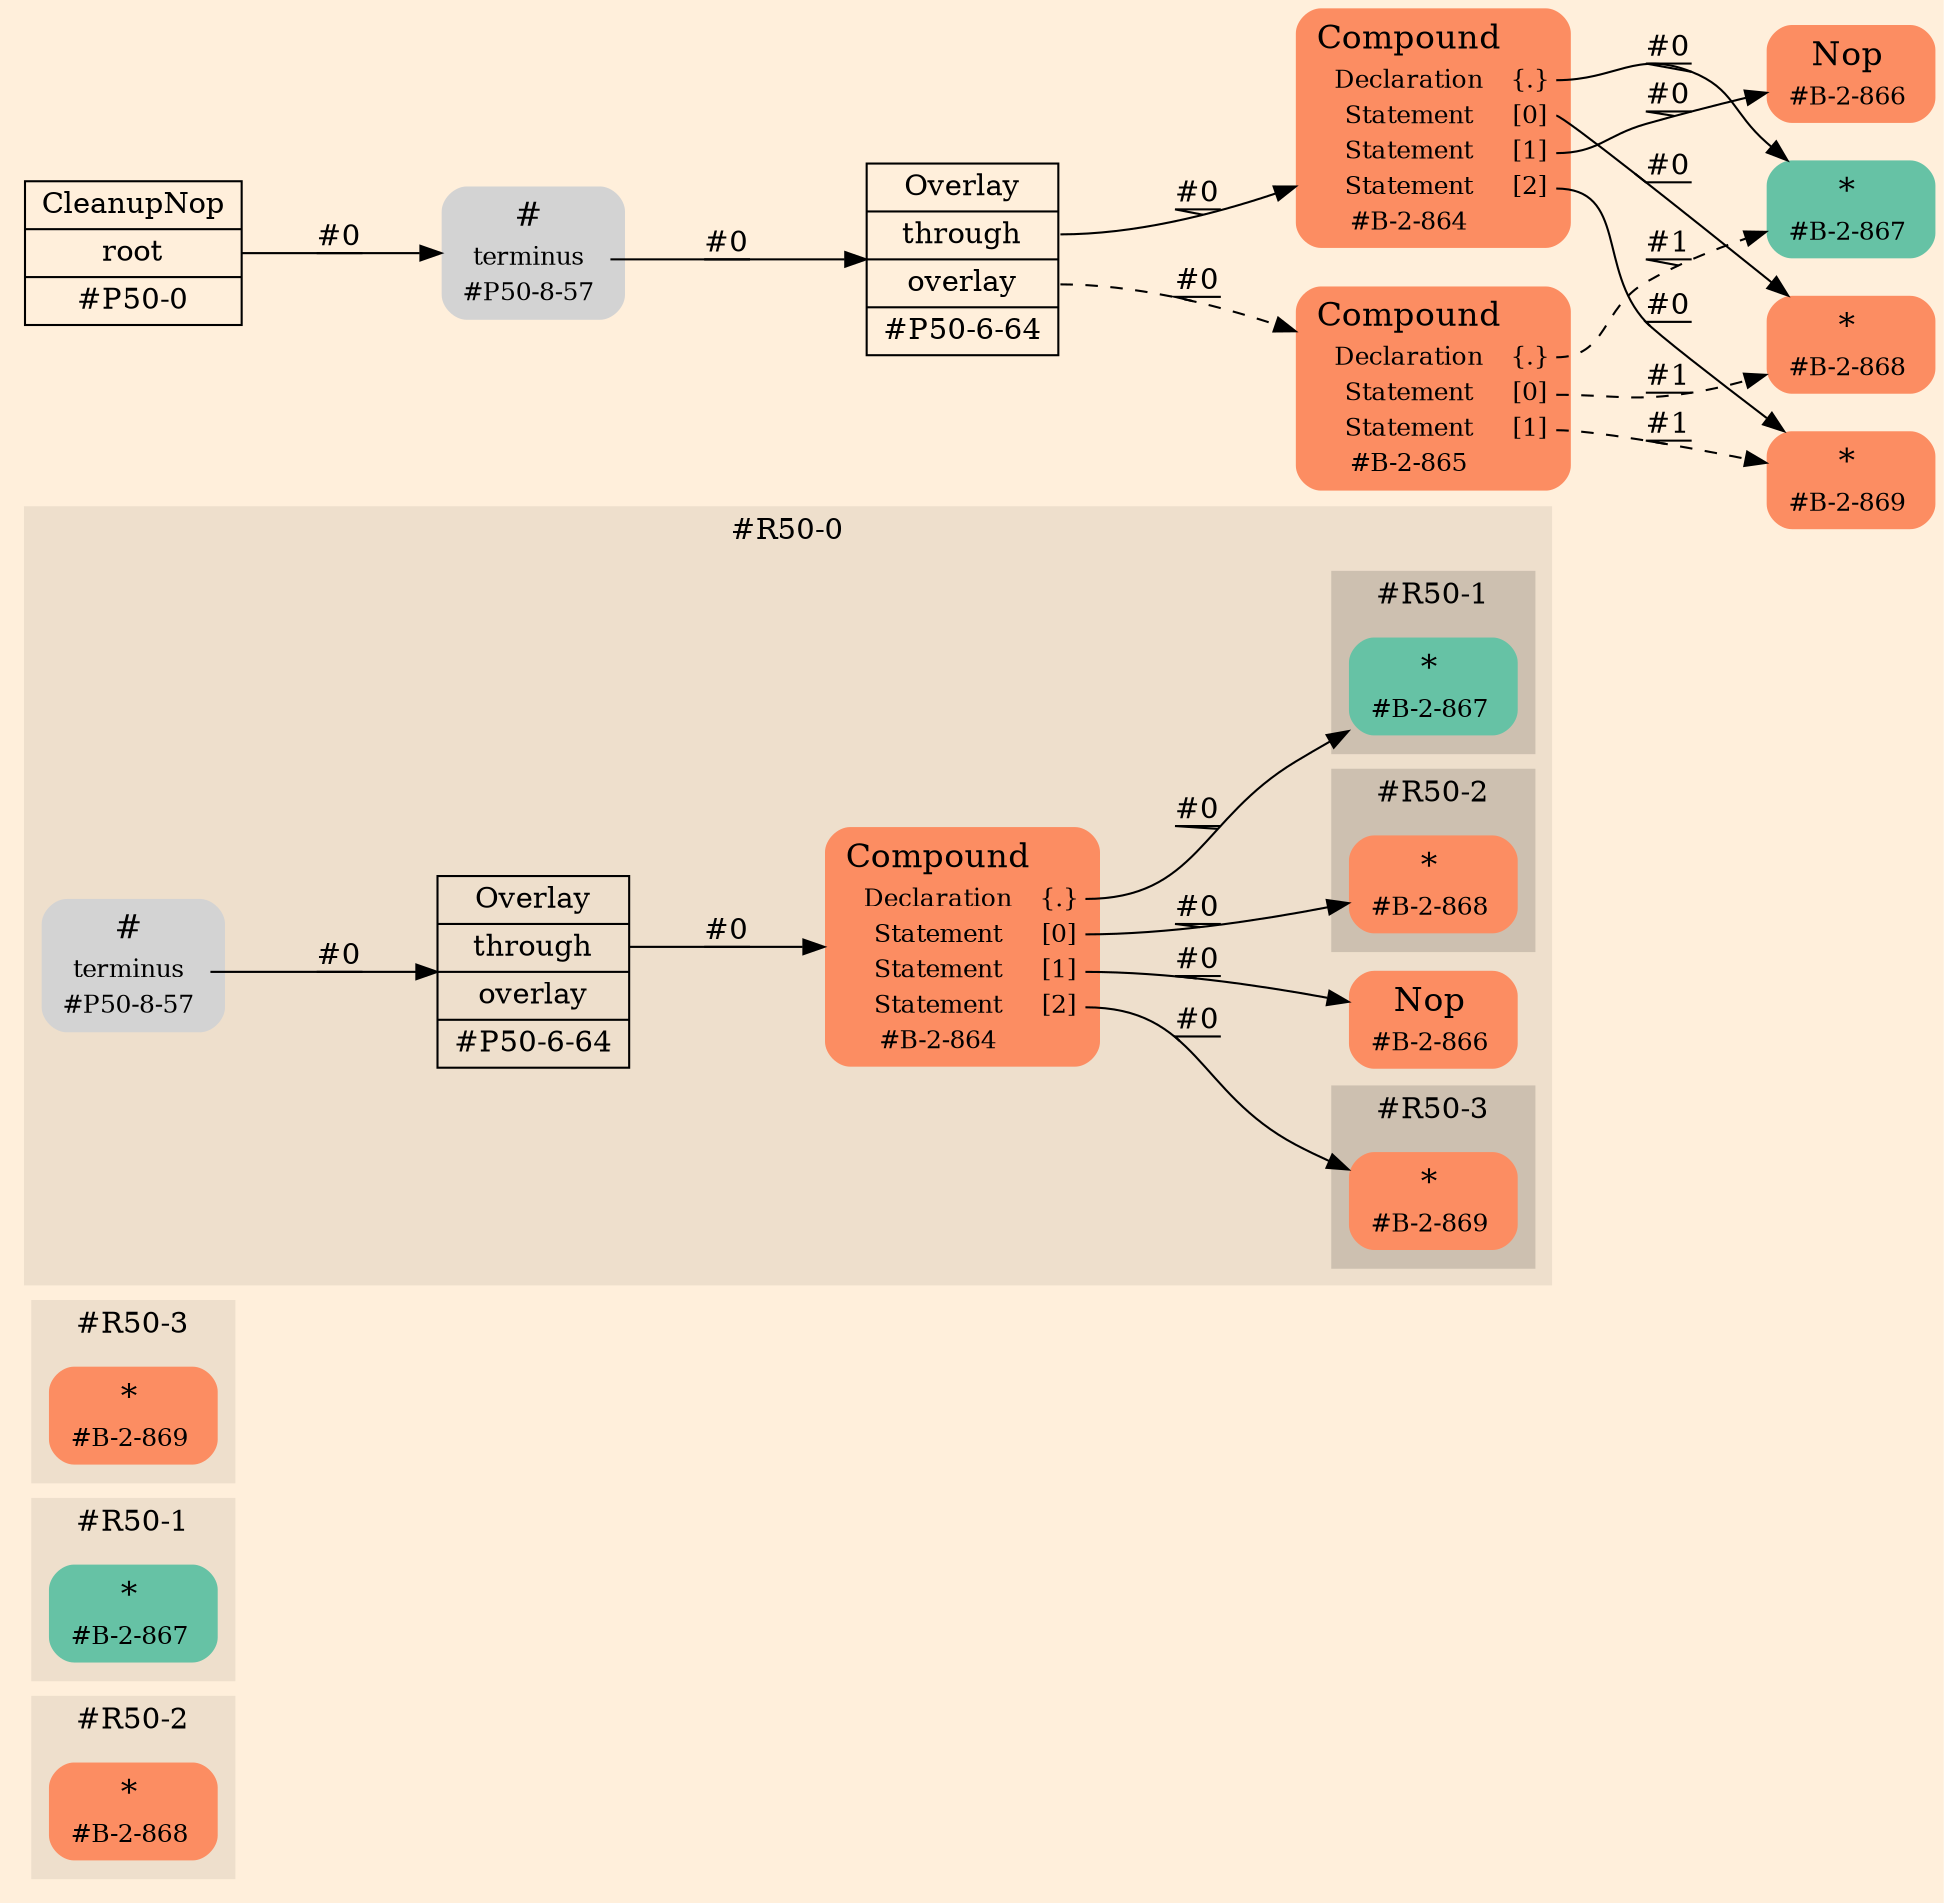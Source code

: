 digraph Inferno {
graph [
rankdir = "LR"
ranksep = 1.0
size = "14,20"
bgcolor = antiquewhite1
color = black
fontcolor = black
];
node [
];
subgraph "cluster#R50-2" {
label = "#R50-2"
style = "filled"
color = antiquewhite2
"#R50-2/#B-2-868" [
shape = "plaintext"
fillcolor = "/set28/2"
label = <<TABLE BORDER="0" CELLBORDER="0" CELLSPACING="0">
 <TR>
  <TD><FONT POINT-SIZE="16.0">*</FONT></TD>
  <TD></TD>
 </TR>
 <TR>
  <TD>#B-2-868</TD>
  <TD PORT="port0"></TD>
 </TR>
</TABLE>>
style = "rounded,filled"
fontsize = "12"
];
}
subgraph "cluster#R50-1" {
label = "#R50-1"
style = "filled"
color = antiquewhite2
"#R50-1/#B-2-867" [
shape = "plaintext"
fillcolor = "/set28/1"
label = <<TABLE BORDER="0" CELLBORDER="0" CELLSPACING="0">
 <TR>
  <TD><FONT POINT-SIZE="16.0">*</FONT></TD>
  <TD></TD>
 </TR>
 <TR>
  <TD>#B-2-867</TD>
  <TD PORT="port0"></TD>
 </TR>
</TABLE>>
style = "rounded,filled"
fontsize = "12"
];
}
subgraph "cluster#R50-3" {
label = "#R50-3"
style = "filled"
color = antiquewhite2
"#R50-3/#B-2-869" [
shape = "plaintext"
fillcolor = "/set28/2"
label = <<TABLE BORDER="0" CELLBORDER="0" CELLSPACING="0">
 <TR>
  <TD><FONT POINT-SIZE="16.0">*</FONT></TD>
  <TD></TD>
 </TR>
 <TR>
  <TD>#B-2-869</TD>
  <TD PORT="port0"></TD>
 </TR>
</TABLE>>
style = "rounded,filled"
fontsize = "12"
];
}
subgraph "cluster#R50-0" {
label = "#R50-0"
style = "filled"
color = antiquewhite2
"#R50-0/#B-2-866" [
shape = "plaintext"
fillcolor = "/set28/2"
label = <<TABLE BORDER="0" CELLBORDER="0" CELLSPACING="0">
 <TR>
  <TD><FONT POINT-SIZE="16.0">Nop</FONT></TD>
  <TD></TD>
 </TR>
 <TR>
  <TD>#B-2-866</TD>
  <TD PORT="port0"></TD>
 </TR>
</TABLE>>
style = "rounded,filled"
fontsize = "12"
];
"#R50-0/#B-2-864" [
shape = "plaintext"
fillcolor = "/set28/2"
label = <<TABLE BORDER="0" CELLBORDER="0" CELLSPACING="0">
 <TR>
  <TD><FONT POINT-SIZE="16.0">Compound</FONT></TD>
  <TD></TD>
 </TR>
 <TR>
  <TD>Declaration</TD>
  <TD PORT="port0">{.}</TD>
 </TR>
 <TR>
  <TD>Statement</TD>
  <TD PORT="port1">[0]</TD>
 </TR>
 <TR>
  <TD>Statement</TD>
  <TD PORT="port2">[1]</TD>
 </TR>
 <TR>
  <TD>Statement</TD>
  <TD PORT="port3">[2]</TD>
 </TR>
 <TR>
  <TD>#B-2-864</TD>
  <TD PORT="port4"></TD>
 </TR>
</TABLE>>
style = "rounded,filled"
fontsize = "12"
];
"#R50-0/#P50-8-57" [
shape = "plaintext"
label = <<TABLE BORDER="0" CELLBORDER="0" CELLSPACING="0">
 <TR>
  <TD><FONT POINT-SIZE="16.0">#</FONT></TD>
  <TD></TD>
 </TR>
 <TR>
  <TD>terminus</TD>
  <TD PORT="port0"></TD>
 </TR>
 <TR>
  <TD>#P50-8-57</TD>
  <TD PORT="port1"></TD>
 </TR>
</TABLE>>
style = "rounded,filled"
fontsize = "12"
];
"#R50-0/#P50-6-64" [
shape = "record"
fillcolor = antiquewhite2
label = "<fixed> Overlay | <port0> through | <port1> overlay | <port2> #P50-6-64"
style = "filled"
fontsize = "14"
color = black
fontcolor = black
];
subgraph "cluster#R50-3" {
label = "#R50-3"
style = "filled"
color = antiquewhite3
"#R50-0/#B-2-869" [
shape = "plaintext"
fillcolor = "/set28/2"
label = <<TABLE BORDER="0" CELLBORDER="0" CELLSPACING="0">
 <TR>
  <TD><FONT POINT-SIZE="16.0">*</FONT></TD>
  <TD></TD>
 </TR>
 <TR>
  <TD>#B-2-869</TD>
  <TD PORT="port0"></TD>
 </TR>
</TABLE>>
style = "rounded,filled"
fontsize = "12"
];
}
subgraph "cluster#R50-1" {
label = "#R50-1"
style = "filled"
color = antiquewhite3
"#R50-0/#B-2-867" [
shape = "plaintext"
fillcolor = "/set28/1"
label = <<TABLE BORDER="0" CELLBORDER="0" CELLSPACING="0">
 <TR>
  <TD><FONT POINT-SIZE="16.0">*</FONT></TD>
  <TD></TD>
 </TR>
 <TR>
  <TD>#B-2-867</TD>
  <TD PORT="port0"></TD>
 </TR>
</TABLE>>
style = "rounded,filled"
fontsize = "12"
];
}
subgraph "cluster#R50-2" {
label = "#R50-2"
style = "filled"
color = antiquewhite3
"#R50-0/#B-2-868" [
shape = "plaintext"
fillcolor = "/set28/2"
label = <<TABLE BORDER="0" CELLBORDER="0" CELLSPACING="0">
 <TR>
  <TD><FONT POINT-SIZE="16.0">*</FONT></TD>
  <TD></TD>
 </TR>
 <TR>
  <TD>#B-2-868</TD>
  <TD PORT="port0"></TD>
 </TR>
</TABLE>>
style = "rounded,filled"
fontsize = "12"
];
}
}
"CR#P50-0" [
shape = "record"
fillcolor = antiquewhite1
label = "<fixed> CleanupNop | <port0> root | <port1> #P50-0"
style = "filled"
fontsize = "14"
color = black
fontcolor = black
];
"#P50-8-57" [
shape = "plaintext"
label = <<TABLE BORDER="0" CELLBORDER="0" CELLSPACING="0">
 <TR>
  <TD><FONT POINT-SIZE="16.0">#</FONT></TD>
  <TD></TD>
 </TR>
 <TR>
  <TD>terminus</TD>
  <TD PORT="port0"></TD>
 </TR>
 <TR>
  <TD>#P50-8-57</TD>
  <TD PORT="port1"></TD>
 </TR>
</TABLE>>
style = "rounded,filled"
fontsize = "12"
];
"#P50-6-64" [
shape = "record"
fillcolor = antiquewhite1
label = "<fixed> Overlay | <port0> through | <port1> overlay | <port2> #P50-6-64"
style = "filled"
fontsize = "14"
color = black
fontcolor = black
];
"#B-2-864" [
shape = "plaintext"
fillcolor = "/set28/2"
label = <<TABLE BORDER="0" CELLBORDER="0" CELLSPACING="0">
 <TR>
  <TD><FONT POINT-SIZE="16.0">Compound</FONT></TD>
  <TD></TD>
 </TR>
 <TR>
  <TD>Declaration</TD>
  <TD PORT="port0">{.}</TD>
 </TR>
 <TR>
  <TD>Statement</TD>
  <TD PORT="port1">[0]</TD>
 </TR>
 <TR>
  <TD>Statement</TD>
  <TD PORT="port2">[1]</TD>
 </TR>
 <TR>
  <TD>Statement</TD>
  <TD PORT="port3">[2]</TD>
 </TR>
 <TR>
  <TD>#B-2-864</TD>
  <TD PORT="port4"></TD>
 </TR>
</TABLE>>
style = "rounded,filled"
fontsize = "12"
];
"#B-2-867" [
shape = "plaintext"
fillcolor = "/set28/1"
label = <<TABLE BORDER="0" CELLBORDER="0" CELLSPACING="0">
 <TR>
  <TD><FONT POINT-SIZE="16.0">*</FONT></TD>
  <TD></TD>
 </TR>
 <TR>
  <TD>#B-2-867</TD>
  <TD PORT="port0"></TD>
 </TR>
</TABLE>>
style = "rounded,filled"
fontsize = "12"
];
"#B-2-868" [
shape = "plaintext"
fillcolor = "/set28/2"
label = <<TABLE BORDER="0" CELLBORDER="0" CELLSPACING="0">
 <TR>
  <TD><FONT POINT-SIZE="16.0">*</FONT></TD>
  <TD></TD>
 </TR>
 <TR>
  <TD>#B-2-868</TD>
  <TD PORT="port0"></TD>
 </TR>
</TABLE>>
style = "rounded,filled"
fontsize = "12"
];
"#B-2-866" [
shape = "plaintext"
fillcolor = "/set28/2"
label = <<TABLE BORDER="0" CELLBORDER="0" CELLSPACING="0">
 <TR>
  <TD><FONT POINT-SIZE="16.0">Nop</FONT></TD>
  <TD></TD>
 </TR>
 <TR>
  <TD>#B-2-866</TD>
  <TD PORT="port0"></TD>
 </TR>
</TABLE>>
style = "rounded,filled"
fontsize = "12"
];
"#B-2-869" [
shape = "plaintext"
fillcolor = "/set28/2"
label = <<TABLE BORDER="0" CELLBORDER="0" CELLSPACING="0">
 <TR>
  <TD><FONT POINT-SIZE="16.0">*</FONT></TD>
  <TD></TD>
 </TR>
 <TR>
  <TD>#B-2-869</TD>
  <TD PORT="port0"></TD>
 </TR>
</TABLE>>
style = "rounded,filled"
fontsize = "12"
];
"#B-2-865" [
shape = "plaintext"
fillcolor = "/set28/2"
label = <<TABLE BORDER="0" CELLBORDER="0" CELLSPACING="0">
 <TR>
  <TD><FONT POINT-SIZE="16.0">Compound</FONT></TD>
  <TD></TD>
 </TR>
 <TR>
  <TD>Declaration</TD>
  <TD PORT="port0">{.}</TD>
 </TR>
 <TR>
  <TD>Statement</TD>
  <TD PORT="port1">[0]</TD>
 </TR>
 <TR>
  <TD>Statement</TD>
  <TD PORT="port2">[1]</TD>
 </TR>
 <TR>
  <TD>#B-2-865</TD>
  <TD PORT="port3"></TD>
 </TR>
</TABLE>>
style = "rounded,filled"
fontsize = "12"
];
"CR#P50-0":port0 -> "#P50-8-57" [style="solid"
label = "#0"
decorate = true
color = black
fontcolor = black
];
"#P50-8-57":port0 -> "#P50-6-64" [style="solid"
label = "#0"
decorate = true
color = black
fontcolor = black
];
"#P50-6-64":port0 -> "#B-2-864" [style="solid"
label = "#0"
decorate = true
color = black
fontcolor = black
];
"#P50-6-64":port1 -> "#B-2-865" [style="dashed"
label = "#0"
decorate = true
color = black
fontcolor = black
];
"#B-2-864":port0 -> "#B-2-867" [style="solid"
label = "#0"
decorate = true
color = black
fontcolor = black
];
"#B-2-864":port1 -> "#B-2-868" [style="solid"
label = "#0"
decorate = true
color = black
fontcolor = black
];
"#B-2-864":port2 -> "#B-2-866" [style="solid"
label = "#0"
decorate = true
color = black
fontcolor = black
];
"#B-2-864":port3 -> "#B-2-869" [style="solid"
label = "#0"
decorate = true
color = black
fontcolor = black
];
"#B-2-865":port0 -> "#B-2-867" [style="dashed"
label = "#1"
decorate = true
color = black
fontcolor = black
];
"#B-2-865":port1 -> "#B-2-868" [style="dashed"
label = "#1"
decorate = true
color = black
fontcolor = black
];
"#B-2-865":port2 -> "#B-2-869" [style="dashed"
label = "#1"
decorate = true
color = black
fontcolor = black
];
"#R50-0/#B-2-864":port0 -> "#R50-0/#B-2-867" [style="solid"
label = "#0"
decorate = true
color = black
fontcolor = black
];
"#R50-0/#B-2-864":port1 -> "#R50-0/#B-2-868" [style="solid"
label = "#0"
decorate = true
color = black
fontcolor = black
];
"#R50-0/#B-2-864":port2 -> "#R50-0/#B-2-866" [style="solid"
label = "#0"
decorate = true
color = black
fontcolor = black
];
"#R50-0/#B-2-864":port3 -> "#R50-0/#B-2-869" [style="solid"
label = "#0"
decorate = true
color = black
fontcolor = black
];
"#R50-0/#P50-8-57":port0 -> "#R50-0/#P50-6-64" [style="solid"
label = "#0"
decorate = true
color = black
fontcolor = black
];
"#R50-0/#P50-6-64":port0 -> "#R50-0/#B-2-864" [style="solid"
label = "#0"
decorate = true
color = black
fontcolor = black
];
}
